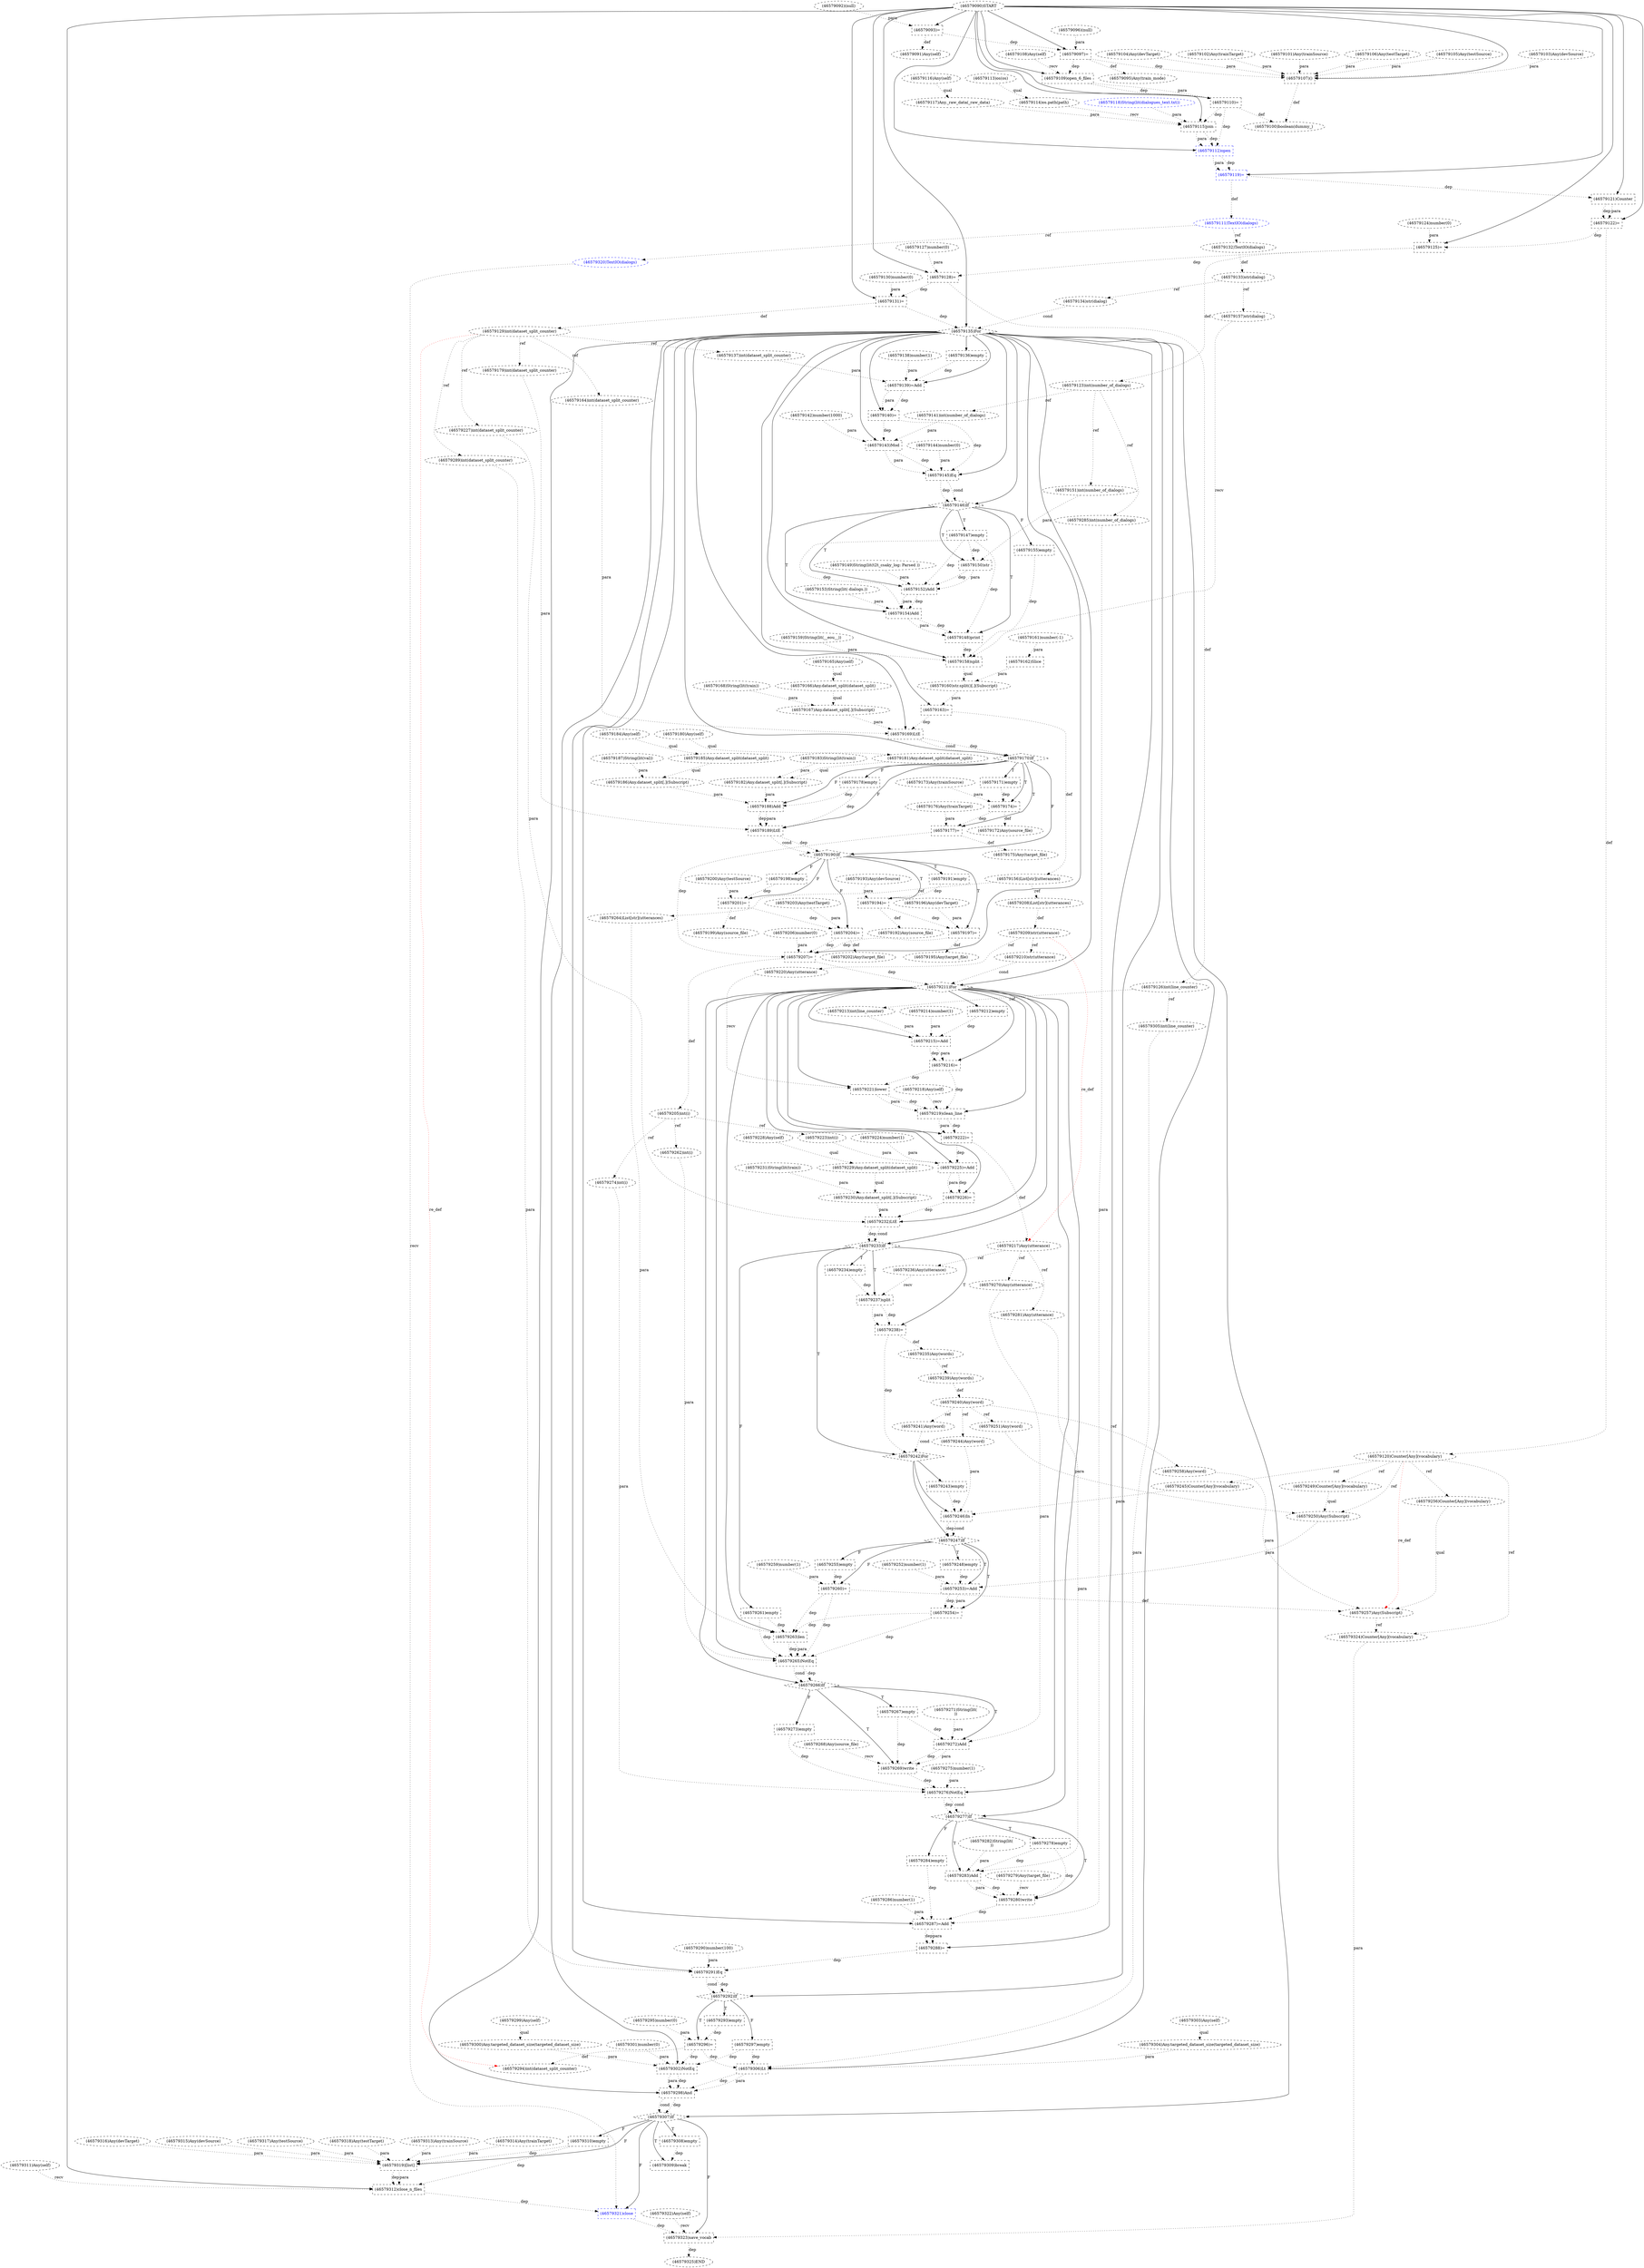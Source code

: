 digraph G {
1 [label="(46579141)int(number_of_dialogs)" shape=ellipse style=dashed]
2 [label="(46579168)String(lit(train))" shape=ellipse style=dashed]
3 [label="(46579091)Any(self)" shape=ellipse style=dashed]
4 [label="(46579228)Any(self)" shape=ellipse style=dashed]
5 [label="(46579312)close_n_files" shape=box style=dashed]
6 [label="(46579242)For" shape=diamond style=dashed]
7 [label="(46579149)String(lit(t2t_csaky_log: Parsed ))" shape=ellipse style=dashed]
8 [label="(46579323)save_vocab" shape=box style=dashed]
9 [label="(46579249)Counter[Any](vocabulary)" shape=ellipse style=dashed]
10 [label="(46579093)=" shape=box style=dashed]
11 [label="(46579245)Counter[Any](vocabulary)" shape=ellipse style=dashed]
12 [label="(46579262)int(i)" shape=ellipse style=dashed]
13 [label="(46579166)Any.dataset_split(dataset_split)" shape=ellipse style=dashed]
14 [label="(46579321)close" shape=box style=dashed color=blue fontcolor=blue]
15 [label="(46579263)len" shape=box style=dashed]
16 [label="(46579199)Any(source_file)" shape=ellipse style=dashed]
17 [label="(46579232)LtE" shape=box style=dashed]
18 [label="(46579230)Any.dataset_split[.](Subscript)" shape=ellipse style=dashed]
19 [label="(46579201)=" shape=box style=dashed]
20 [label="(46579254)=" shape=box style=dashed]
21 [label="(46579117)Any._raw_data(_raw_data)" shape=ellipse style=dashed]
22 [label="(46579283)Add" shape=box style=dashed]
23 [label="(46579308)empty" shape=box style=dashed]
24 [label="(46579178)empty" shape=box style=dashed]
25 [label="(46579313)Any(trainSource)" shape=ellipse style=dashed]
26 [label="(46579274)int(i)" shape=ellipse style=dashed]
27 [label="(46579103)Any(devSource)" shape=ellipse style=dashed]
28 [label="(46579286)number(1)" shape=ellipse style=dashed]
29 [label="(46579090)START" style=dashed]
30 [label="(46579268)Any(source_file)" shape=ellipse style=dashed]
31 [label="(46579270)Any(utterance)" shape=ellipse style=dashed]
32 [label="(46579134)str(dialog)" shape=ellipse style=dashed]
33 [label="(46579315)Any(devSource)" shape=ellipse style=dashed]
34 [label="(46579180)Any(self)" shape=ellipse style=dashed]
35 [label="(46579298)And" shape=box style=dashed]
36 [label="(46579179)int(dataset_split_counter)" shape=ellipse style=dashed]
37 [label="(46579192)Any(source_file)" shape=ellipse style=dashed]
38 [label="(46579252)number(1)" shape=ellipse style=dashed]
39 [label="(46579272)Add" shape=box style=dashed]
40 [label="(46579220)Any(utterance)" shape=ellipse style=dashed]
41 [label="(46579156)List[str](utterances)" shape=ellipse style=dashed]
42 [label="(46579158)split" shape=box style=dashed]
43 [label="(46579164)int(dataset_split_counter)" shape=ellipse style=dashed]
44 [label="(46579172)Any(source_file)" shape=ellipse style=dashed]
45 [label="(46579121)Counter" shape=box style=dashed]
46 [label="(46579282)String(lit(
))" shape=ellipse style=dashed]
47 [label="(46579155)empty" shape=box style=dashed]
48 [label="(46579258)Any(word)" shape=ellipse style=dashed]
49 [label="(46579309)break" shape=box style=dashed]
50 [label="(46579296)=" shape=box style=dashed]
51 [label="(46579151)int(number_of_dialogs)" shape=ellipse style=dashed]
52 [label="(46579239)Any(words)" shape=ellipse style=dashed]
53 [label="(46579290)number(100)" shape=ellipse style=dashed]
54 [label="(46579136)empty" shape=box style=dashed]
55 [label="(46579150)str" shape=box style=dashed]
56 [label="(46579187)String(lit(val))" shape=ellipse style=dashed]
57 [label="(46579244)Any(word)" shape=ellipse style=dashed]
58 [label="(46579109)open_6_files" shape=box style=dashed]
59 [label="(46579288)=" shape=box style=dashed]
60 [label="(46579311)Any(self)" shape=ellipse style=dashed]
61 [label="(46579299)Any(self)" shape=ellipse style=dashed]
62 [label="(46579273)empty" shape=box style=dashed]
63 [label="(46579130)number(0)" shape=ellipse style=dashed]
64 [label="(46579127)number(0)" shape=ellipse style=dashed]
65 [label="(46579104)Any(devTarget)" shape=ellipse style=dashed]
66 [label="(46579210)str(utterance)" shape=ellipse style=dashed]
67 [label="(46579280)write" shape=box style=dashed]
68 [label="(46579203)Any(testTarget)" shape=ellipse style=dashed]
69 [label="(46579241)Any(word)" shape=ellipse style=dashed]
70 [label="(46579123)int(number_of_dialogs)" shape=ellipse style=dashed]
71 [label="(46579212)empty" shape=box style=dashed]
72 [label="(46579165)Any(self)" shape=ellipse style=dashed]
73 [label="(46579111)TextIO(dialogs)" shape=ellipse style=dashed color=blue fontcolor=blue]
74 [label="(46579108)Any(self)" shape=ellipse style=dashed]
75 [label="(46579125)=" shape=box style=dashed]
76 [label="(46579173)Any(trainSource)" shape=ellipse style=dashed]
77 [label="(46579102)Any(trainTarget)" shape=ellipse style=dashed]
78 [label="(46579219)clean_line" shape=box style=dashed]
79 [label="(46579294)int(dataset_split_counter)" shape=ellipse style=dashed]
80 [label="(46579292)If" shape=diamond style=dashed]
81 [label="(46579303)Any(self)" shape=ellipse style=dashed]
82 [label="(46579147)empty" shape=box style=dashed]
83 [label="(46579261)empty" shape=box style=dashed]
84 [label="(46579198)empty" shape=box style=dashed]
85 [label="(46579135)For" shape=diamond style=dashed]
86 [label="(46579247)If" shape=diamond style=dashed]
87 [label="(46579188)Add" shape=box style=dashed]
88 [label="(46579181)Any.dataset_split(dataset_split)" shape=ellipse style=dashed]
89 [label="(46579143)Mod" shape=box style=dashed]
90 [label="(46579138)number(1)" shape=ellipse style=dashed]
91 [label="(46579251)Any(word)" shape=ellipse style=dashed]
92 [label="(46579218)Any(self)" shape=ellipse style=dashed]
93 [label="(46579217)Any(utterance)" shape=ellipse style=dashed]
94 [label="(46579140)=" shape=box style=dashed]
95 [label="(46579153)String(lit( dialogs.))" shape=ellipse style=dashed]
96 [label="(46579193)Any(devSource)" shape=ellipse style=dashed]
97 [label="(46579224)number(1)" shape=ellipse style=dashed]
98 [label="(46579196)Any(devTarget)" shape=ellipse style=dashed]
99 [label="(46579207)=" shape=box style=dashed]
100 [label="(46579204)=" shape=box style=dashed]
101 [label="(46579322)Any(self)" shape=ellipse style=dashed]
102 [label="(46579142)number(1000)" shape=ellipse style=dashed]
103 [label="(46579184)Any(self)" shape=ellipse style=dashed]
104 [label="(46579214)number(1)" shape=ellipse style=dashed]
105 [label="(46579118)String(lit(dialogues_text.txt))" shape=ellipse style=dashed color=blue fontcolor=blue]
106 [label="(46579295)number(0)" shape=ellipse style=dashed]
107 [label="(46579291)Eq" shape=box style=dashed]
108 [label="(46579246)In" shape=box style=dashed]
109 [label="(46579154)Add" shape=box style=dashed]
110 [label="(46579186)Any.dataset_split[.](Subscript)" shape=ellipse style=dashed]
111 [label="(46579264)List[str](utterances)" shape=ellipse style=dashed]
112 [label="(46579167)Any.dataset_split[.](Subscript)" shape=ellipse style=dashed]
113 [label="(46579169)LtE" shape=box style=dashed]
114 [label="(46579126)int(line_counter)" shape=ellipse style=dashed]
115 [label="(46579128)=" shape=box style=dashed]
116 [label="(46579275)number(1)" shape=ellipse style=dashed]
117 [label="(46579133)str(dialog)" shape=ellipse style=dashed]
118 [label="(46579300)Any.targeted_dataset_size(targeted_dataset_size)" shape=ellipse style=dashed]
119 [label="(46579243)empty" shape=box style=dashed]
120 [label="(46579176)Any(trainTarget)" shape=ellipse style=dashed]
121 [label="(46579231)String(lit(train))" shape=ellipse style=dashed]
122 [label="(46579250)Any(Subscript)" shape=ellipse style=dashed]
123 [label="(46579200)Any(testSource)" shape=ellipse style=dashed]
124 [label="(46579120)Counter[Any](vocabulary)" shape=ellipse style=dashed]
125 [label="(46579265)NotEq" shape=box style=dashed]
126 [label="(46579306)Lt" shape=box style=dashed]
127 [label="(46579226)=" shape=box style=dashed]
128 [label="(46579317)Any(testSource)" shape=ellipse style=dashed]
129 [label="(46579269)write" shape=box style=dashed]
130 [label="(46579271)String(lit(
))" shape=ellipse style=dashed]
131 [label="(46579112)open" shape=box style=dashed color=blue fontcolor=blue]
132 [label="(46579132)TextIO(dialogs)" shape=ellipse style=dashed]
133 [label="(46579235)Any(words)" shape=ellipse style=dashed]
134 [label="(46579222)=" shape=box style=dashed]
135 [label="(46579281)Any(utterance)" shape=ellipse style=dashed]
136 [label="(46579211)For" shape=diamond style=dashed]
137 [label="(46579318)Any(testTarget)" shape=ellipse style=dashed]
138 [label="(46579115)join" shape=box style=dashed]
139 [label="(46579197)=" shape=box style=dashed]
140 [label="(46579209)str(utterance)" shape=ellipse style=dashed]
141 [label="(46579320)TextIO(dialogs)" shape=ellipse style=dashed color=blue fontcolor=blue]
142 [label="(46579100)boolean(dummy_)" shape=ellipse style=dashed]
143 [label="(46579114)os.path(path)" shape=ellipse style=dashed]
144 [label="(46579297)empty" shape=box style=dashed]
145 [label="(46579307)If" shape=diamond style=dashed]
146 [label="(46579248)empty" shape=box style=dashed]
147 [label="(46579116)Any(self)" shape=ellipse style=dashed]
148 [label="(46579189)LtE" shape=box style=dashed]
149 [label="(46579110)=" shape=box style=dashed]
150 [label="(46579301)number(0)" shape=ellipse style=dashed]
151 [label="(46579163)=" shape=box style=dashed]
152 [label="(46579279)Any(target_file)" shape=ellipse style=dashed]
153 [label="(46579237)split" shape=box style=dashed]
154 [label="(46579236)Any(utterance)" shape=ellipse style=dashed]
155 [label="(46579145)Eq" shape=box style=dashed]
156 [label="(46579325)END" style=dashed]
157 [label="(46579171)empty" shape=box style=dashed]
158 [label="(46579221)lower" shape=box style=dashed]
159 [label="(46579223)int(i)" shape=ellipse style=dashed]
160 [label="(46579255)empty" shape=box style=dashed]
161 [label="(46579137)int(dataset_split_counter)" shape=ellipse style=dashed]
162 [label="(46579324)Counter[Any](vocabulary)" shape=ellipse style=dashed]
163 [label="(46579259)number(1)" shape=ellipse style=dashed]
164 [label="(46579293)empty" shape=box style=dashed]
165 [label="(46579216)=" shape=box style=dashed]
166 [label="(46579302)NotEq" shape=box style=dashed]
167 [label="(46579144)number(0)" shape=ellipse style=dashed]
168 [label="(46579170)If" shape=diamond style=dashed]
169 [label="(46579314)Any(trainTarget)" shape=ellipse style=dashed]
170 [label="(46579161)number(-1)" shape=ellipse style=dashed]
171 [label="(46579240)Any(word)" shape=ellipse style=dashed]
172 [label="(46579195)Any(target_file)" shape=ellipse style=dashed]
173 [label="(46579191)empty" shape=box style=dashed]
174 [label="(46579206)number(0)" shape=ellipse style=dashed]
175 [label="(46579162)Slice" shape=box style=dashed]
176 [label="(46579097)=" shape=box style=dashed]
177 [label="(46579229)Any.dataset_split(dataset_split)" shape=ellipse style=dashed]
178 [label="(46579113)os(os)" shape=ellipse style=dashed]
179 [label="(46579185)Any.dataset_split(dataset_split)" shape=ellipse style=dashed]
180 [label="(46579122)=" shape=box style=dashed]
181 [label="(46579266)If" shape=diamond style=dashed]
182 [label="(46579101)Any(trainSource)" shape=ellipse style=dashed]
183 [label="(46579182)Any.dataset_split[.](Subscript)" shape=ellipse style=dashed]
184 [label="(46579190)If" shape=diamond style=dashed]
185 [label="(46579107)()" shape=box style=dashed]
186 [label="(46579267)empty" shape=box style=dashed]
187 [label="(46579095)Any(train_mode)" shape=ellipse style=dashed]
188 [label="(46579092)(null)" shape=ellipse style=dashed]
189 [label="(46579287)=Add" shape=box style=dashed]
190 [label="(46579213)int(line_counter)" shape=ellipse style=dashed]
191 [label="(46579096)(null)" shape=ellipse style=dashed]
192 [label="(46579225)=Add" shape=box style=dashed]
193 [label="(46579310)empty" shape=box style=dashed]
194 [label="(46579305)int(line_counter)" shape=ellipse style=dashed]
195 [label="(46579319)[list]" shape=box style=dashed]
196 [label="(46579159)String(lit(__eou__))" shape=ellipse style=dashed]
197 [label="(46579119)=" shape=box style=dashed color=blue fontcolor=blue]
198 [label="(46579157)str(dialog)" shape=ellipse style=dashed]
199 [label="(46579183)String(lit(train))" shape=ellipse style=dashed]
200 [label="(46579146)If" shape=diamond style=dashed]
201 [label="(46579129)int(dataset_split_counter)" shape=ellipse style=dashed]
202 [label="(46579238)=" shape=box style=dashed]
203 [label="(46579234)empty" shape=box style=dashed]
204 [label="(46579106)Any(testTarget)" shape=ellipse style=dashed]
205 [label="(46579276)NotEq" shape=box style=dashed]
206 [label="(46579205)int(i)" shape=ellipse style=dashed]
207 [label="(46579175)Any(target_file)" shape=ellipse style=dashed]
208 [label="(46579194)=" shape=box style=dashed]
209 [label="(46579174)=" shape=box style=dashed]
210 [label="(46579208)List[str](utterances)" shape=ellipse style=dashed]
211 [label="(46579253)=Add" shape=box style=dashed]
212 [label="(46579278)empty" shape=box style=dashed]
213 [label="(46579227)int(dataset_split_counter)" shape=ellipse style=dashed]
214 [label="(46579160)str.split()[.](Subscript)" shape=ellipse style=dashed]
215 [label="(46579316)Any(devTarget)" shape=ellipse style=dashed]
216 [label="(46579148)print" shape=box style=dashed]
217 [label="(46579233)If" shape=diamond style=dashed]
218 [label="(46579177)=" shape=box style=dashed]
219 [label="(46579289)int(dataset_split_counter)" shape=ellipse style=dashed]
220 [label="(46579105)Any(testSource)" shape=ellipse style=dashed]
221 [label="(46579139)=Add" shape=box style=dashed]
222 [label="(46579256)Counter[Any](vocabulary)" shape=ellipse style=dashed]
223 [label="(46579152)Add" shape=box style=dashed]
224 [label="(46579215)=Add" shape=box style=dashed]
225 [label="(46579284)empty" shape=box style=dashed]
226 [label="(46579277)If" shape=diamond style=dashed]
227 [label="(46579285)int(number_of_dialogs)" shape=ellipse style=dashed]
228 [label="(46579124)number(0)" shape=ellipse style=dashed]
229 [label="(46579304)Any.targeted_dataset_size(targeted_dataset_size)" shape=ellipse style=dashed]
230 [label="(46579202)Any(target_file)" shape=ellipse style=dashed]
231 [label="(46579260)=" shape=box style=dashed]
232 [label="(46579131)=" shape=box style=dashed]
233 [label="(46579257)Any(Subscript)" shape=ellipse style=dashed]
70 -> 1 [label="ref" style=dotted];
10 -> 3 [label="def" style=dotted];
29 -> 5 [label="" style=solid];
60 -> 5 [label="recv" style=dotted];
195 -> 5 [label="dep" style=dotted];
195 -> 5 [label="para" style=dotted];
193 -> 5 [label="dep" style=dotted];
217 -> 6 [label="T"];
69 -> 6 [label="cond" style=dotted];
202 -> 6 [label="dep" style=dotted];
145 -> 8 [label="F"];
101 -> 8 [label="recv" style=dotted];
162 -> 8 [label="para" style=dotted];
14 -> 8 [label="dep" style=dotted];
124 -> 9 [label="ref" style=dotted];
29 -> 10 [label="" style=solid];
188 -> 10 [label="para" style=dotted];
124 -> 11 [label="ref" style=dotted];
206 -> 12 [label="ref" style=dotted];
72 -> 13 [label="qual" style=dotted];
145 -> 14 [label="F"];
141 -> 14 [label="recv" style=dotted];
5 -> 14 [label="dep" style=dotted];
136 -> 15 [label="" style=solid];
111 -> 15 [label="para" style=dotted];
83 -> 15 [label="dep" style=dotted];
231 -> 15 [label="dep" style=dotted];
20 -> 15 [label="dep" style=dotted];
19 -> 16 [label="def" style=dotted];
136 -> 17 [label="" style=solid];
213 -> 17 [label="para" style=dotted];
18 -> 17 [label="para" style=dotted];
127 -> 17 [label="dep" style=dotted];
177 -> 18 [label="qual" style=dotted];
121 -> 18 [label="para" style=dotted];
184 -> 19 [label="F"];
123 -> 19 [label="para" style=dotted];
84 -> 19 [label="dep" style=dotted];
86 -> 20 [label="T"];
211 -> 20 [label="dep" style=dotted];
211 -> 20 [label="para" style=dotted];
147 -> 21 [label="qual" style=dotted];
226 -> 22 [label="T"];
135 -> 22 [label="para" style=dotted];
46 -> 22 [label="para" style=dotted];
212 -> 22 [label="dep" style=dotted];
145 -> 23 [label="T"];
168 -> 24 [label="F"];
206 -> 26 [label="ref" style=dotted];
93 -> 31 [label="ref" style=dotted];
117 -> 32 [label="ref" style=dotted];
85 -> 35 [label="" style=solid];
166 -> 35 [label="dep" style=dotted];
166 -> 35 [label="para" style=dotted];
126 -> 35 [label="dep" style=dotted];
126 -> 35 [label="para" style=dotted];
201 -> 36 [label="ref" style=dotted];
208 -> 37 [label="def" style=dotted];
181 -> 39 [label="T"];
31 -> 39 [label="para" style=dotted];
130 -> 39 [label="para" style=dotted];
186 -> 39 [label="dep" style=dotted];
140 -> 40 [label="ref" style=dotted];
151 -> 41 [label="def" style=dotted];
85 -> 42 [label="" style=solid];
198 -> 42 [label="recv" style=dotted];
196 -> 42 [label="para" style=dotted];
47 -> 42 [label="dep" style=dotted];
216 -> 42 [label="dep" style=dotted];
201 -> 43 [label="ref" style=dotted];
209 -> 44 [label="def" style=dotted];
29 -> 45 [label="" style=solid];
197 -> 45 [label="dep" style=dotted];
200 -> 47 [label="F"];
171 -> 48 [label="ref" style=dotted];
145 -> 49 [label="T"];
23 -> 49 [label="dep" style=dotted];
80 -> 50 [label="T"];
106 -> 50 [label="para" style=dotted];
164 -> 50 [label="dep" style=dotted];
70 -> 51 [label="ref" style=dotted];
133 -> 52 [label="ref" style=dotted];
85 -> 54 [label="" style=solid];
200 -> 55 [label="T"];
51 -> 55 [label="para" style=dotted];
82 -> 55 [label="dep" style=dotted];
171 -> 57 [label="ref" style=dotted];
29 -> 58 [label="" style=solid];
74 -> 58 [label="recv" style=dotted];
176 -> 58 [label="dep" style=dotted];
85 -> 59 [label="" style=solid];
189 -> 59 [label="dep" style=dotted];
189 -> 59 [label="para" style=dotted];
181 -> 62 [label="F"];
140 -> 66 [label="ref" style=dotted];
226 -> 67 [label="T"];
152 -> 67 [label="recv" style=dotted];
22 -> 67 [label="dep" style=dotted];
22 -> 67 [label="para" style=dotted];
212 -> 67 [label="dep" style=dotted];
171 -> 69 [label="ref" style=dotted];
75 -> 70 [label="def" style=dotted];
136 -> 71 [label="" style=solid];
197 -> 73 [label="def" style=dotted];
29 -> 75 [label="" style=solid];
228 -> 75 [label="para" style=dotted];
180 -> 75 [label="dep" style=dotted];
136 -> 78 [label="" style=solid];
92 -> 78 [label="recv" style=dotted];
158 -> 78 [label="dep" style=dotted];
158 -> 78 [label="para" style=dotted];
165 -> 78 [label="dep" style=dotted];
50 -> 79 [label="def" style=dotted];
201 -> 79 [label="re_def" style=dotted color=red];
85 -> 80 [label="" style=solid];
107 -> 80 [label="dep" style=dotted];
107 -> 80 [label="cond" style=dotted];
200 -> 82 [label="T"];
217 -> 83 [label="F"];
184 -> 84 [label="F"];
29 -> 85 [label="" style=solid];
32 -> 85 [label="cond" style=dotted];
232 -> 85 [label="dep" style=dotted];
6 -> 86 [label="" style=solid];
108 -> 86 [label="dep" style=dotted];
108 -> 86 [label="cond" style=dotted];
168 -> 87 [label="F"];
183 -> 87 [label="para" style=dotted];
110 -> 87 [label="para" style=dotted];
24 -> 87 [label="dep" style=dotted];
34 -> 88 [label="qual" style=dotted];
85 -> 89 [label="" style=solid];
1 -> 89 [label="para" style=dotted];
102 -> 89 [label="para" style=dotted];
94 -> 89 [label="dep" style=dotted];
171 -> 91 [label="ref" style=dotted];
134 -> 93 [label="def" style=dotted];
140 -> 93 [label="re_def" style=dotted color=red];
85 -> 94 [label="" style=solid];
221 -> 94 [label="dep" style=dotted];
221 -> 94 [label="para" style=dotted];
85 -> 99 [label="" style=solid];
174 -> 99 [label="para" style=dotted];
139 -> 99 [label="dep" style=dotted];
100 -> 99 [label="dep" style=dotted];
218 -> 99 [label="dep" style=dotted];
184 -> 100 [label="F"];
68 -> 100 [label="para" style=dotted];
19 -> 100 [label="dep" style=dotted];
85 -> 107 [label="" style=solid];
219 -> 107 [label="para" style=dotted];
53 -> 107 [label="para" style=dotted];
59 -> 107 [label="dep" style=dotted];
6 -> 108 [label="" style=solid];
57 -> 108 [label="para" style=dotted];
11 -> 108 [label="para" style=dotted];
119 -> 108 [label="dep" style=dotted];
200 -> 109 [label="T"];
223 -> 109 [label="dep" style=dotted];
223 -> 109 [label="para" style=dotted];
95 -> 109 [label="para" style=dotted];
82 -> 109 [label="dep" style=dotted];
179 -> 110 [label="qual" style=dotted];
56 -> 110 [label="para" style=dotted];
41 -> 111 [label="ref" style=dotted];
13 -> 112 [label="qual" style=dotted];
2 -> 112 [label="para" style=dotted];
85 -> 113 [label="" style=solid];
43 -> 113 [label="para" style=dotted];
112 -> 113 [label="para" style=dotted];
151 -> 113 [label="dep" style=dotted];
115 -> 114 [label="def" style=dotted];
29 -> 115 [label="" style=solid];
64 -> 115 [label="para" style=dotted];
75 -> 115 [label="dep" style=dotted];
132 -> 117 [label="def" style=dotted];
61 -> 118 [label="qual" style=dotted];
6 -> 119 [label="" style=solid];
9 -> 122 [label="qual" style=dotted];
91 -> 122 [label="para" style=dotted];
124 -> 122 [label="ref" style=dotted];
180 -> 124 [label="def" style=dotted];
136 -> 125 [label="" style=solid];
12 -> 125 [label="para" style=dotted];
15 -> 125 [label="dep" style=dotted];
15 -> 125 [label="para" style=dotted];
83 -> 125 [label="dep" style=dotted];
231 -> 125 [label="dep" style=dotted];
20 -> 125 [label="dep" style=dotted];
85 -> 126 [label="" style=solid];
229 -> 126 [label="para" style=dotted];
194 -> 126 [label="para" style=dotted];
144 -> 126 [label="dep" style=dotted];
50 -> 126 [label="dep" style=dotted];
136 -> 127 [label="" style=solid];
192 -> 127 [label="dep" style=dotted];
192 -> 127 [label="para" style=dotted];
181 -> 129 [label="T"];
30 -> 129 [label="recv" style=dotted];
39 -> 129 [label="dep" style=dotted];
39 -> 129 [label="para" style=dotted];
186 -> 129 [label="dep" style=dotted];
29 -> 131 [label="" style=solid];
138 -> 131 [label="dep" style=dotted];
138 -> 131 [label="para" style=dotted];
149 -> 131 [label="dep" style=dotted];
73 -> 132 [label="ref" style=dotted];
202 -> 133 [label="def" style=dotted];
136 -> 134 [label="" style=solid];
78 -> 134 [label="dep" style=dotted];
78 -> 134 [label="para" style=dotted];
93 -> 135 [label="ref" style=dotted];
85 -> 136 [label="" style=solid];
66 -> 136 [label="cond" style=dotted];
99 -> 136 [label="dep" style=dotted];
29 -> 138 [label="" style=solid];
143 -> 138 [label="recv" style=dotted];
21 -> 138 [label="para" style=dotted];
105 -> 138 [label="para" style=dotted];
149 -> 138 [label="dep" style=dotted];
184 -> 139 [label="T"];
98 -> 139 [label="para" style=dotted];
208 -> 139 [label="dep" style=dotted];
210 -> 140 [label="def" style=dotted];
73 -> 141 [label="ref" style=dotted];
185 -> 142 [label="def" style=dotted];
149 -> 142 [label="def" style=dotted];
178 -> 143 [label="qual" style=dotted];
80 -> 144 [label="F"];
85 -> 145 [label="" style=solid];
35 -> 145 [label="dep" style=dotted];
35 -> 145 [label="cond" style=dotted];
86 -> 146 [label="T"];
168 -> 148 [label="F"];
36 -> 148 [label="para" style=dotted];
87 -> 148 [label="dep" style=dotted];
87 -> 148 [label="para" style=dotted];
24 -> 148 [label="dep" style=dotted];
29 -> 149 [label="" style=solid];
58 -> 149 [label="dep" style=dotted];
58 -> 149 [label="para" style=dotted];
85 -> 151 [label="" style=solid];
214 -> 151 [label="para" style=dotted];
217 -> 153 [label="T"];
154 -> 153 [label="recv" style=dotted];
203 -> 153 [label="dep" style=dotted];
93 -> 154 [label="ref" style=dotted];
85 -> 155 [label="" style=solid];
89 -> 155 [label="dep" style=dotted];
89 -> 155 [label="para" style=dotted];
167 -> 155 [label="para" style=dotted];
94 -> 155 [label="dep" style=dotted];
8 -> 156 [label="dep" style=dotted];
168 -> 157 [label="T"];
136 -> 158 [label="" style=solid];
40 -> 158 [label="recv" style=dotted];
165 -> 158 [label="dep" style=dotted];
206 -> 159 [label="ref" style=dotted];
86 -> 160 [label="F"];
201 -> 161 [label="ref" style=dotted];
124 -> 162 [label="ref" style=dotted];
233 -> 162 [label="ref" style=dotted];
80 -> 164 [label="T"];
136 -> 165 [label="" style=solid];
224 -> 165 [label="dep" style=dotted];
224 -> 165 [label="para" style=dotted];
85 -> 166 [label="" style=solid];
118 -> 166 [label="para" style=dotted];
150 -> 166 [label="para" style=dotted];
144 -> 166 [label="dep" style=dotted];
50 -> 166 [label="dep" style=dotted];
85 -> 168 [label="" style=solid];
113 -> 168 [label="dep" style=dotted];
113 -> 168 [label="cond" style=dotted];
52 -> 171 [label="def" style=dotted];
139 -> 172 [label="def" style=dotted];
184 -> 173 [label="T"];
170 -> 175 [label="para" style=dotted];
29 -> 176 [label="" style=solid];
191 -> 176 [label="para" style=dotted];
10 -> 176 [label="dep" style=dotted];
4 -> 177 [label="qual" style=dotted];
103 -> 179 [label="qual" style=dotted];
29 -> 180 [label="" style=solid];
45 -> 180 [label="dep" style=dotted];
45 -> 180 [label="para" style=dotted];
136 -> 181 [label="" style=solid];
125 -> 181 [label="dep" style=dotted];
125 -> 181 [label="cond" style=dotted];
88 -> 183 [label="qual" style=dotted];
199 -> 183 [label="para" style=dotted];
168 -> 184 [label="F"];
148 -> 184 [label="dep" style=dotted];
148 -> 184 [label="cond" style=dotted];
29 -> 185 [label="" style=solid];
182 -> 185 [label="para" style=dotted];
77 -> 185 [label="para" style=dotted];
27 -> 185 [label="para" style=dotted];
65 -> 185 [label="para" style=dotted];
220 -> 185 [label="para" style=dotted];
204 -> 185 [label="para" style=dotted];
176 -> 185 [label="dep" style=dotted];
181 -> 186 [label="T"];
176 -> 187 [label="def" style=dotted];
85 -> 189 [label="" style=solid];
227 -> 189 [label="para" style=dotted];
28 -> 189 [label="para" style=dotted];
225 -> 189 [label="dep" style=dotted];
67 -> 189 [label="dep" style=dotted];
114 -> 190 [label="ref" style=dotted];
136 -> 192 [label="" style=solid];
159 -> 192 [label="para" style=dotted];
97 -> 192 [label="para" style=dotted];
134 -> 192 [label="dep" style=dotted];
145 -> 193 [label="F"];
114 -> 194 [label="ref" style=dotted];
145 -> 195 [label="F"];
25 -> 195 [label="para" style=dotted];
169 -> 195 [label="para" style=dotted];
33 -> 195 [label="para" style=dotted];
215 -> 195 [label="para" style=dotted];
128 -> 195 [label="para" style=dotted];
137 -> 195 [label="para" style=dotted];
193 -> 195 [label="dep" style=dotted];
29 -> 197 [label="" style=solid];
131 -> 197 [label="dep" style=dotted];
131 -> 197 [label="para" style=dotted];
117 -> 198 [label="ref" style=dotted];
85 -> 200 [label="" style=solid];
155 -> 200 [label="dep" style=dotted];
155 -> 200 [label="cond" style=dotted];
232 -> 201 [label="def" style=dotted];
217 -> 202 [label="T"];
153 -> 202 [label="dep" style=dotted];
153 -> 202 [label="para" style=dotted];
217 -> 203 [label="T"];
136 -> 205 [label="" style=solid];
26 -> 205 [label="para" style=dotted];
116 -> 205 [label="para" style=dotted];
62 -> 205 [label="dep" style=dotted];
129 -> 205 [label="dep" style=dotted];
99 -> 206 [label="def" style=dotted];
218 -> 207 [label="def" style=dotted];
184 -> 208 [label="T"];
96 -> 208 [label="para" style=dotted];
173 -> 208 [label="dep" style=dotted];
168 -> 209 [label="T"];
76 -> 209 [label="para" style=dotted];
157 -> 209 [label="dep" style=dotted];
41 -> 210 [label="ref" style=dotted];
86 -> 211 [label="T"];
122 -> 211 [label="para" style=dotted];
38 -> 211 [label="para" style=dotted];
146 -> 211 [label="dep" style=dotted];
226 -> 212 [label="T"];
201 -> 213 [label="ref" style=dotted];
42 -> 214 [label="qual" style=dotted];
175 -> 214 [label="para" style=dotted];
200 -> 216 [label="T"];
109 -> 216 [label="dep" style=dotted];
109 -> 216 [label="para" style=dotted];
82 -> 216 [label="dep" style=dotted];
136 -> 217 [label="" style=solid];
17 -> 217 [label="dep" style=dotted];
17 -> 217 [label="cond" style=dotted];
168 -> 218 [label="T"];
120 -> 218 [label="para" style=dotted];
209 -> 218 [label="dep" style=dotted];
201 -> 219 [label="ref" style=dotted];
85 -> 221 [label="" style=solid];
161 -> 221 [label="para" style=dotted];
90 -> 221 [label="para" style=dotted];
54 -> 221 [label="dep" style=dotted];
124 -> 222 [label="ref" style=dotted];
200 -> 223 [label="T"];
7 -> 223 [label="para" style=dotted];
55 -> 223 [label="dep" style=dotted];
55 -> 223 [label="para" style=dotted];
82 -> 223 [label="dep" style=dotted];
136 -> 224 [label="" style=solid];
190 -> 224 [label="para" style=dotted];
104 -> 224 [label="para" style=dotted];
71 -> 224 [label="dep" style=dotted];
226 -> 225 [label="F"];
136 -> 226 [label="" style=solid];
205 -> 226 [label="dep" style=dotted];
205 -> 226 [label="cond" style=dotted];
70 -> 227 [label="ref" style=dotted];
81 -> 229 [label="qual" style=dotted];
100 -> 230 [label="def" style=dotted];
86 -> 231 [label="F"];
163 -> 231 [label="para" style=dotted];
160 -> 231 [label="dep" style=dotted];
29 -> 232 [label="" style=solid];
63 -> 232 [label="para" style=dotted];
115 -> 232 [label="dep" style=dotted];
222 -> 233 [label="qual" style=dotted];
48 -> 233 [label="para" style=dotted];
231 -> 233 [label="def" style=dotted];
124 -> 233 [label="re_def" style=dotted color=red];
}